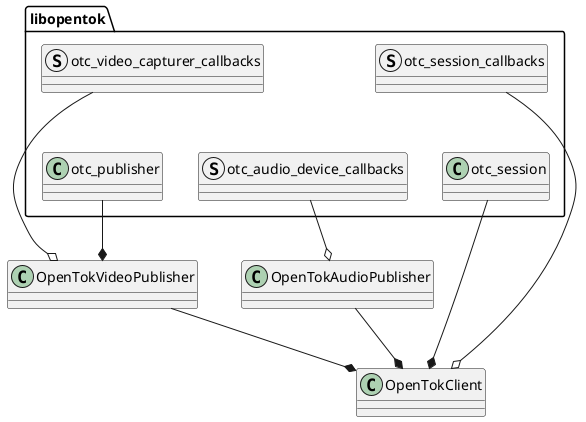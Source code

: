 @startuml

class OpenTokClient {
}

package libopentok {
    class otc_session {
    }
    class otc_publisher
    struct otc_session_callbacks
    struct otc_video_capturer_callbacks
    struct otc_audio_device_callbacks

    otc_session_callbacks -[hidden]- otc_session
    otc_video_capturer_callbacks -[hidden]- otc_publisher
    otc_publisher -[hidden] otc_audio_device_callbacks
}

class OpenTokVideoPublisher {
}

class OpenTokAudioPublisher {
}

OpenTokClient *-up- otc_session
OpenTokClient o-up- otc_session_callbacks
OpenTokClient *-up- OpenTokVideoPublisher
OpenTokClient *-up- OpenTokAudioPublisher

OpenTokVideoPublisher *-up- otc_publisher
OpenTokVideoPublisher o-up- otc_video_capturer_callbacks

OpenTokAudioPublisher o-up- otc_audio_device_callbacks

@enduml
